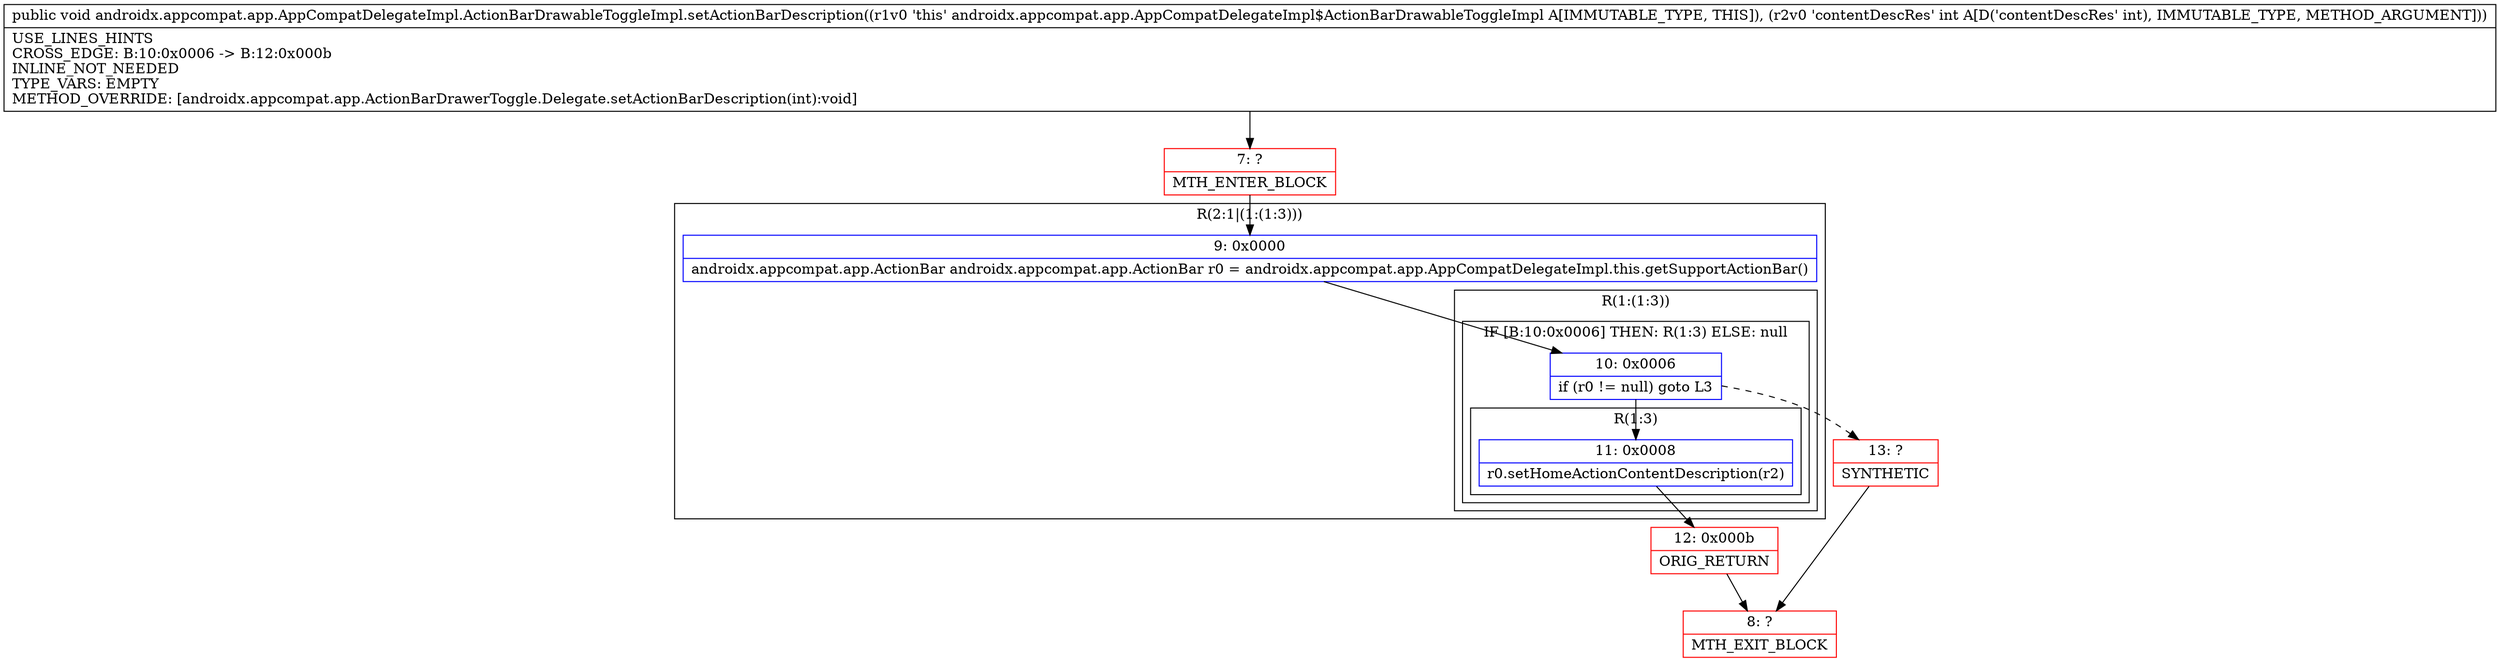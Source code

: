 digraph "CFG forandroidx.appcompat.app.AppCompatDelegateImpl.ActionBarDrawableToggleImpl.setActionBarDescription(I)V" {
subgraph cluster_Region_1878254600 {
label = "R(2:1|(1:(1:3)))";
node [shape=record,color=blue];
Node_9 [shape=record,label="{9\:\ 0x0000|androidx.appcompat.app.ActionBar androidx.appcompat.app.ActionBar r0 = androidx.appcompat.app.AppCompatDelegateImpl.this.getSupportActionBar()\l}"];
subgraph cluster_Region_1174586052 {
label = "R(1:(1:3))";
node [shape=record,color=blue];
subgraph cluster_IfRegion_1976633124 {
label = "IF [B:10:0x0006] THEN: R(1:3) ELSE: null";
node [shape=record,color=blue];
Node_10 [shape=record,label="{10\:\ 0x0006|if (r0 != null) goto L3\l}"];
subgraph cluster_Region_948125303 {
label = "R(1:3)";
node [shape=record,color=blue];
Node_11 [shape=record,label="{11\:\ 0x0008|r0.setHomeActionContentDescription(r2)\l}"];
}
}
}
}
Node_7 [shape=record,color=red,label="{7\:\ ?|MTH_ENTER_BLOCK\l}"];
Node_12 [shape=record,color=red,label="{12\:\ 0x000b|ORIG_RETURN\l}"];
Node_8 [shape=record,color=red,label="{8\:\ ?|MTH_EXIT_BLOCK\l}"];
Node_13 [shape=record,color=red,label="{13\:\ ?|SYNTHETIC\l}"];
MethodNode[shape=record,label="{public void androidx.appcompat.app.AppCompatDelegateImpl.ActionBarDrawableToggleImpl.setActionBarDescription((r1v0 'this' androidx.appcompat.app.AppCompatDelegateImpl$ActionBarDrawableToggleImpl A[IMMUTABLE_TYPE, THIS]), (r2v0 'contentDescRes' int A[D('contentDescRes' int), IMMUTABLE_TYPE, METHOD_ARGUMENT]))  | USE_LINES_HINTS\lCROSS_EDGE: B:10:0x0006 \-\> B:12:0x000b\lINLINE_NOT_NEEDED\lTYPE_VARS: EMPTY\lMETHOD_OVERRIDE: [androidx.appcompat.app.ActionBarDrawerToggle.Delegate.setActionBarDescription(int):void]\l}"];
MethodNode -> Node_7;Node_9 -> Node_10;
Node_10 -> Node_11;
Node_10 -> Node_13[style=dashed];
Node_11 -> Node_12;
Node_7 -> Node_9;
Node_12 -> Node_8;
Node_13 -> Node_8;
}

